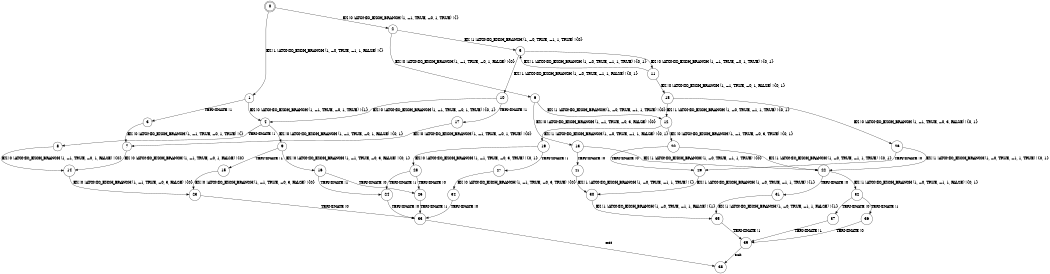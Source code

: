 digraph BCG {
size = "7, 10.5";
center = TRUE;
node [shape = circle];
0 [peripheries = 2];
0 -> 1 [label = "EX !1 !ATOMIC_EXCH_BRANCH (1, +0, TRUE, +1, 1, FALSE) !{}"];
0 -> 2 [label = "EX !0 !ATOMIC_EXCH_BRANCH (1, +1, TRUE, +0, 1, TRUE) !{}"];
1 -> 3 [label = "TERMINATE !1"];
1 -> 4 [label = "EX !0 !ATOMIC_EXCH_BRANCH (1, +1, TRUE, +0, 1, TRUE) !{1}"];
2 -> 5 [label = "EX !1 !ATOMIC_EXCH_BRANCH (1, +0, TRUE, +1, 1, TRUE) !{0}"];
2 -> 6 [label = "EX !0 !ATOMIC_EXCH_BRANCH (1, +1, TRUE, +0, 1, FALSE) !{0}"];
3 -> 7 [label = "EX !0 !ATOMIC_EXCH_BRANCH (1, +1, TRUE, +0, 1, TRUE) !{}"];
4 -> 8 [label = "TERMINATE !1"];
4 -> 9 [label = "EX !0 !ATOMIC_EXCH_BRANCH (1, +1, TRUE, +0, 1, FALSE) !{0, 1}"];
5 -> 10 [label = "EX !1 !ATOMIC_EXCH_BRANCH (1, +0, TRUE, +1, 1, FALSE) !{0, 1}"];
5 -> 11 [label = "EX !0 !ATOMIC_EXCH_BRANCH (1, +1, TRUE, +0, 1, TRUE) !{0, 1}"];
6 -> 12 [label = "EX !1 !ATOMIC_EXCH_BRANCH (1, +0, TRUE, +1, 1, TRUE) !{0}"];
6 -> 13 [label = "EX !0 !ATOMIC_EXCH_BRANCH (1, +1, TRUE, +0, 3, FALSE) !{0}"];
7 -> 14 [label = "EX !0 !ATOMIC_EXCH_BRANCH (1, +1, TRUE, +0, 1, FALSE) !{0}"];
8 -> 14 [label = "EX !0 !ATOMIC_EXCH_BRANCH (1, +1, TRUE, +0, 1, FALSE) !{0}"];
9 -> 15 [label = "TERMINATE !1"];
9 -> 16 [label = "EX !0 !ATOMIC_EXCH_BRANCH (1, +1, TRUE, +0, 3, FALSE) !{0, 1}"];
10 -> 17 [label = "TERMINATE !1"];
10 -> 4 [label = "EX !0 !ATOMIC_EXCH_BRANCH (1, +1, TRUE, +0, 1, TRUE) !{0, 1}"];
11 -> 5 [label = "EX !1 !ATOMIC_EXCH_BRANCH (1, +0, TRUE, +1, 1, TRUE) !{0, 1}"];
11 -> 18 [label = "EX !0 !ATOMIC_EXCH_BRANCH (1, +1, TRUE, +0, 1, FALSE) !{0, 1}"];
12 -> 19 [label = "EX !1 !ATOMIC_EXCH_BRANCH (1, +0, TRUE, +1, 1, FALSE) !{0, 1}"];
12 -> 20 [label = "EX !0 !ATOMIC_EXCH_BRANCH (1, +1, TRUE, +0, 3, TRUE) !{0, 1}"];
13 -> 21 [label = "TERMINATE !0"];
13 -> 22 [label = "EX !1 !ATOMIC_EXCH_BRANCH (1, +0, TRUE, +1, 1, TRUE) !{0}"];
14 -> 23 [label = "EX !0 !ATOMIC_EXCH_BRANCH (1, +1, TRUE, +0, 3, FALSE) !{0}"];
15 -> 23 [label = "EX !0 !ATOMIC_EXCH_BRANCH (1, +1, TRUE, +0, 3, FALSE) !{0}"];
16 -> 24 [label = "TERMINATE !1"];
16 -> 25 [label = "TERMINATE !0"];
17 -> 7 [label = "EX !0 !ATOMIC_EXCH_BRANCH (1, +1, TRUE, +0, 1, TRUE) !{0}"];
18 -> 12 [label = "EX !1 !ATOMIC_EXCH_BRANCH (1, +0, TRUE, +1, 1, TRUE) !{0, 1}"];
18 -> 26 [label = "EX !0 !ATOMIC_EXCH_BRANCH (1, +1, TRUE, +0, 3, FALSE) !{0, 1}"];
19 -> 27 [label = "TERMINATE !1"];
19 -> 28 [label = "EX !0 !ATOMIC_EXCH_BRANCH (1, +1, TRUE, +0, 3, TRUE) !{0, 1}"];
20 -> 29 [label = "TERMINATE !0"];
20 -> 22 [label = "EX !1 !ATOMIC_EXCH_BRANCH (1, +0, TRUE, +1, 1, TRUE) !{0, 1}"];
21 -> 30 [label = "EX !1 !ATOMIC_EXCH_BRANCH (1, +0, TRUE, +1, 1, TRUE) !{}"];
22 -> 31 [label = "TERMINATE !0"];
22 -> 32 [label = "EX !1 !ATOMIC_EXCH_BRANCH (1, +0, TRUE, +1, 1, FALSE) !{0, 1}"];
23 -> 33 [label = "TERMINATE !0"];
24 -> 33 [label = "TERMINATE !0"];
25 -> 33 [label = "TERMINATE !1"];
26 -> 29 [label = "TERMINATE !0"];
26 -> 22 [label = "EX !1 !ATOMIC_EXCH_BRANCH (1, +0, TRUE, +1, 1, TRUE) !{0, 1}"];
27 -> 34 [label = "EX !0 !ATOMIC_EXCH_BRANCH (1, +1, TRUE, +0, 3, TRUE) !{0}"];
28 -> 24 [label = "TERMINATE !1"];
28 -> 25 [label = "TERMINATE !0"];
29 -> 30 [label = "EX !1 !ATOMIC_EXCH_BRANCH (1, +0, TRUE, +1, 1, TRUE) !{1}"];
30 -> 35 [label = "EX !1 !ATOMIC_EXCH_BRANCH (1, +0, TRUE, +1, 1, FALSE) !{1}"];
31 -> 35 [label = "EX !1 !ATOMIC_EXCH_BRANCH (1, +0, TRUE, +1, 1, FALSE) !{1}"];
32 -> 36 [label = "TERMINATE !1"];
32 -> 37 [label = "TERMINATE !0"];
33 -> 38 [label = "exit"];
34 -> 33 [label = "TERMINATE !0"];
35 -> 39 [label = "TERMINATE !1"];
36 -> 39 [label = "TERMINATE !0"];
37 -> 39 [label = "TERMINATE !1"];
39 -> 38 [label = "exit"];
}
